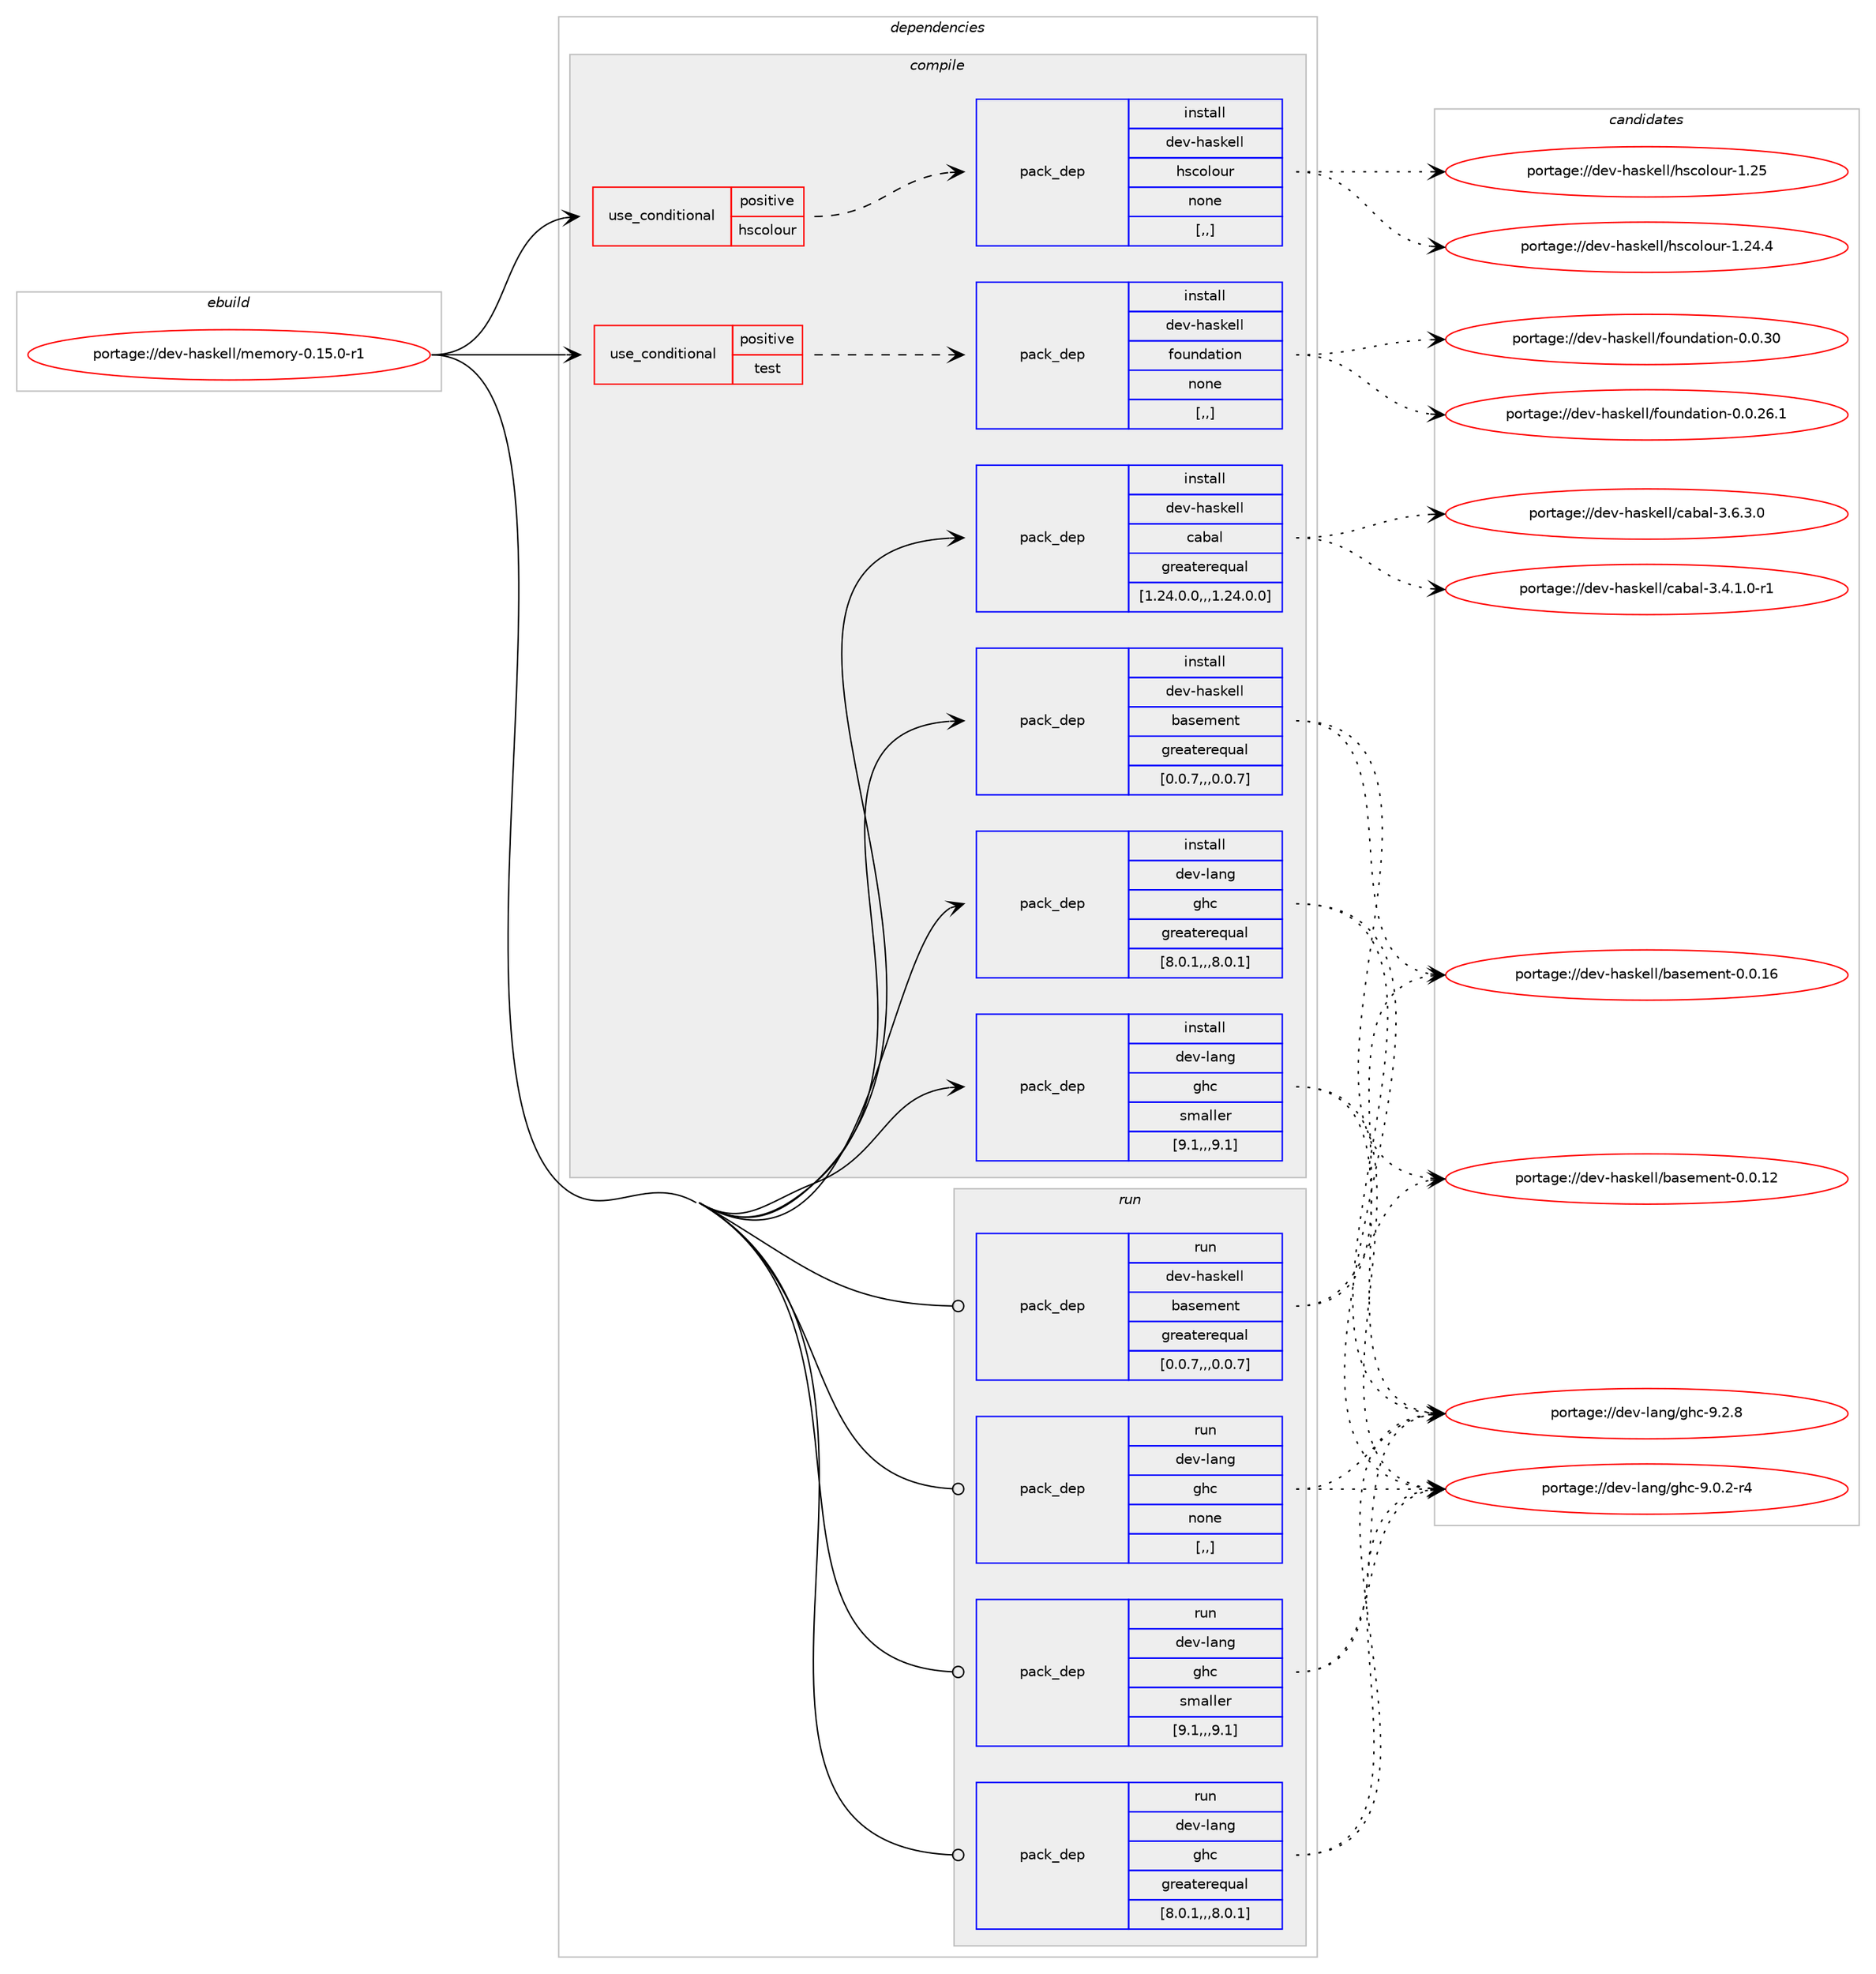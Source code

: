 digraph prolog {

# *************
# Graph options
# *************

newrank=true;
concentrate=true;
compound=true;
graph [rankdir=LR,fontname=Helvetica,fontsize=10,ranksep=1.5];#, ranksep=2.5, nodesep=0.2];
edge  [arrowhead=vee];
node  [fontname=Helvetica,fontsize=10];

# **********
# The ebuild
# **********

subgraph cluster_leftcol {
color=gray;
label=<<i>ebuild</i>>;
id [label="portage://dev-haskell/memory-0.15.0-r1", color=red, width=4, href="../dev-haskell/memory-0.15.0-r1.svg"];
}

# ****************
# The dependencies
# ****************

subgraph cluster_midcol {
color=gray;
label=<<i>dependencies</i>>;
subgraph cluster_compile {
fillcolor="#eeeeee";
style=filled;
label=<<i>compile</i>>;
subgraph cond20702 {
dependency84285 [label=<<TABLE BORDER="0" CELLBORDER="1" CELLSPACING="0" CELLPADDING="4"><TR><TD ROWSPAN="3" CELLPADDING="10">use_conditional</TD></TR><TR><TD>positive</TD></TR><TR><TD>hscolour</TD></TR></TABLE>>, shape=none, color=red];
subgraph pack62581 {
dependency84286 [label=<<TABLE BORDER="0" CELLBORDER="1" CELLSPACING="0" CELLPADDING="4" WIDTH="220"><TR><TD ROWSPAN="6" CELLPADDING="30">pack_dep</TD></TR><TR><TD WIDTH="110">install</TD></TR><TR><TD>dev-haskell</TD></TR><TR><TD>hscolour</TD></TR><TR><TD>none</TD></TR><TR><TD>[,,]</TD></TR></TABLE>>, shape=none, color=blue];
}
dependency84285:e -> dependency84286:w [weight=20,style="dashed",arrowhead="vee"];
}
id:e -> dependency84285:w [weight=20,style="solid",arrowhead="vee"];
subgraph cond20703 {
dependency84287 [label=<<TABLE BORDER="0" CELLBORDER="1" CELLSPACING="0" CELLPADDING="4"><TR><TD ROWSPAN="3" CELLPADDING="10">use_conditional</TD></TR><TR><TD>positive</TD></TR><TR><TD>test</TD></TR></TABLE>>, shape=none, color=red];
subgraph pack62582 {
dependency84288 [label=<<TABLE BORDER="0" CELLBORDER="1" CELLSPACING="0" CELLPADDING="4" WIDTH="220"><TR><TD ROWSPAN="6" CELLPADDING="30">pack_dep</TD></TR><TR><TD WIDTH="110">install</TD></TR><TR><TD>dev-haskell</TD></TR><TR><TD>foundation</TD></TR><TR><TD>none</TD></TR><TR><TD>[,,]</TD></TR></TABLE>>, shape=none, color=blue];
}
dependency84287:e -> dependency84288:w [weight=20,style="dashed",arrowhead="vee"];
}
id:e -> dependency84287:w [weight=20,style="solid",arrowhead="vee"];
subgraph pack62583 {
dependency84289 [label=<<TABLE BORDER="0" CELLBORDER="1" CELLSPACING="0" CELLPADDING="4" WIDTH="220"><TR><TD ROWSPAN="6" CELLPADDING="30">pack_dep</TD></TR><TR><TD WIDTH="110">install</TD></TR><TR><TD>dev-haskell</TD></TR><TR><TD>basement</TD></TR><TR><TD>greaterequal</TD></TR><TR><TD>[0.0.7,,,0.0.7]</TD></TR></TABLE>>, shape=none, color=blue];
}
id:e -> dependency84289:w [weight=20,style="solid",arrowhead="vee"];
subgraph pack62584 {
dependency84290 [label=<<TABLE BORDER="0" CELLBORDER="1" CELLSPACING="0" CELLPADDING="4" WIDTH="220"><TR><TD ROWSPAN="6" CELLPADDING="30">pack_dep</TD></TR><TR><TD WIDTH="110">install</TD></TR><TR><TD>dev-haskell</TD></TR><TR><TD>cabal</TD></TR><TR><TD>greaterequal</TD></TR><TR><TD>[1.24.0.0,,,1.24.0.0]</TD></TR></TABLE>>, shape=none, color=blue];
}
id:e -> dependency84290:w [weight=20,style="solid",arrowhead="vee"];
subgraph pack62585 {
dependency84291 [label=<<TABLE BORDER="0" CELLBORDER="1" CELLSPACING="0" CELLPADDING="4" WIDTH="220"><TR><TD ROWSPAN="6" CELLPADDING="30">pack_dep</TD></TR><TR><TD WIDTH="110">install</TD></TR><TR><TD>dev-lang</TD></TR><TR><TD>ghc</TD></TR><TR><TD>greaterequal</TD></TR><TR><TD>[8.0.1,,,8.0.1]</TD></TR></TABLE>>, shape=none, color=blue];
}
id:e -> dependency84291:w [weight=20,style="solid",arrowhead="vee"];
subgraph pack62586 {
dependency84292 [label=<<TABLE BORDER="0" CELLBORDER="1" CELLSPACING="0" CELLPADDING="4" WIDTH="220"><TR><TD ROWSPAN="6" CELLPADDING="30">pack_dep</TD></TR><TR><TD WIDTH="110">install</TD></TR><TR><TD>dev-lang</TD></TR><TR><TD>ghc</TD></TR><TR><TD>smaller</TD></TR><TR><TD>[9.1,,,9.1]</TD></TR></TABLE>>, shape=none, color=blue];
}
id:e -> dependency84292:w [weight=20,style="solid",arrowhead="vee"];
}
subgraph cluster_compileandrun {
fillcolor="#eeeeee";
style=filled;
label=<<i>compile and run</i>>;
}
subgraph cluster_run {
fillcolor="#eeeeee";
style=filled;
label=<<i>run</i>>;
subgraph pack62587 {
dependency84293 [label=<<TABLE BORDER="0" CELLBORDER="1" CELLSPACING="0" CELLPADDING="4" WIDTH="220"><TR><TD ROWSPAN="6" CELLPADDING="30">pack_dep</TD></TR><TR><TD WIDTH="110">run</TD></TR><TR><TD>dev-haskell</TD></TR><TR><TD>basement</TD></TR><TR><TD>greaterequal</TD></TR><TR><TD>[0.0.7,,,0.0.7]</TD></TR></TABLE>>, shape=none, color=blue];
}
id:e -> dependency84293:w [weight=20,style="solid",arrowhead="odot"];
subgraph pack62588 {
dependency84294 [label=<<TABLE BORDER="0" CELLBORDER="1" CELLSPACING="0" CELLPADDING="4" WIDTH="220"><TR><TD ROWSPAN="6" CELLPADDING="30">pack_dep</TD></TR><TR><TD WIDTH="110">run</TD></TR><TR><TD>dev-lang</TD></TR><TR><TD>ghc</TD></TR><TR><TD>greaterequal</TD></TR><TR><TD>[8.0.1,,,8.0.1]</TD></TR></TABLE>>, shape=none, color=blue];
}
id:e -> dependency84294:w [weight=20,style="solid",arrowhead="odot"];
subgraph pack62589 {
dependency84295 [label=<<TABLE BORDER="0" CELLBORDER="1" CELLSPACING="0" CELLPADDING="4" WIDTH="220"><TR><TD ROWSPAN="6" CELLPADDING="30">pack_dep</TD></TR><TR><TD WIDTH="110">run</TD></TR><TR><TD>dev-lang</TD></TR><TR><TD>ghc</TD></TR><TR><TD>none</TD></TR><TR><TD>[,,]</TD></TR></TABLE>>, shape=none, color=blue];
}
id:e -> dependency84295:w [weight=20,style="solid",arrowhead="odot"];
subgraph pack62590 {
dependency84296 [label=<<TABLE BORDER="0" CELLBORDER="1" CELLSPACING="0" CELLPADDING="4" WIDTH="220"><TR><TD ROWSPAN="6" CELLPADDING="30">pack_dep</TD></TR><TR><TD WIDTH="110">run</TD></TR><TR><TD>dev-lang</TD></TR><TR><TD>ghc</TD></TR><TR><TD>smaller</TD></TR><TR><TD>[9.1,,,9.1]</TD></TR></TABLE>>, shape=none, color=blue];
}
id:e -> dependency84296:w [weight=20,style="solid",arrowhead="odot"];
}
}

# **************
# The candidates
# **************

subgraph cluster_choices {
rank=same;
color=gray;
label=<<i>candidates</i>>;

subgraph choice62581 {
color=black;
nodesep=1;
choice100101118451049711510710110810847104115991111081111171144549465053 [label="portage://dev-haskell/hscolour-1.25", color=red, width=4,href="../dev-haskell/hscolour-1.25.svg"];
choice1001011184510497115107101108108471041159911110811111711445494650524652 [label="portage://dev-haskell/hscolour-1.24.4", color=red, width=4,href="../dev-haskell/hscolour-1.24.4.svg"];
dependency84286:e -> choice100101118451049711510710110810847104115991111081111171144549465053:w [style=dotted,weight="100"];
dependency84286:e -> choice1001011184510497115107101108108471041159911110811111711445494650524652:w [style=dotted,weight="100"];
}
subgraph choice62582 {
color=black;
nodesep=1;
choice1001011184510497115107101108108471021111171101009711610511111045484648465148 [label="portage://dev-haskell/foundation-0.0.30", color=red, width=4,href="../dev-haskell/foundation-0.0.30.svg"];
choice10010111845104971151071011081084710211111711010097116105111110454846484650544649 [label="portage://dev-haskell/foundation-0.0.26.1", color=red, width=4,href="../dev-haskell/foundation-0.0.26.1.svg"];
dependency84288:e -> choice1001011184510497115107101108108471021111171101009711610511111045484648465148:w [style=dotted,weight="100"];
dependency84288:e -> choice10010111845104971151071011081084710211111711010097116105111110454846484650544649:w [style=dotted,weight="100"];
}
subgraph choice62583 {
color=black;
nodesep=1;
choice100101118451049711510710110810847989711510110910111011645484648464954 [label="portage://dev-haskell/basement-0.0.16", color=red, width=4,href="../dev-haskell/basement-0.0.16.svg"];
choice100101118451049711510710110810847989711510110910111011645484648464950 [label="portage://dev-haskell/basement-0.0.12", color=red, width=4,href="../dev-haskell/basement-0.0.12.svg"];
dependency84289:e -> choice100101118451049711510710110810847989711510110910111011645484648464954:w [style=dotted,weight="100"];
dependency84289:e -> choice100101118451049711510710110810847989711510110910111011645484648464950:w [style=dotted,weight="100"];
}
subgraph choice62584 {
color=black;
nodesep=1;
choice100101118451049711510710110810847999798971084551465446514648 [label="portage://dev-haskell/cabal-3.6.3.0", color=red, width=4,href="../dev-haskell/cabal-3.6.3.0.svg"];
choice1001011184510497115107101108108479997989710845514652464946484511449 [label="portage://dev-haskell/cabal-3.4.1.0-r1", color=red, width=4,href="../dev-haskell/cabal-3.4.1.0-r1.svg"];
dependency84290:e -> choice100101118451049711510710110810847999798971084551465446514648:w [style=dotted,weight="100"];
dependency84290:e -> choice1001011184510497115107101108108479997989710845514652464946484511449:w [style=dotted,weight="100"];
}
subgraph choice62585 {
color=black;
nodesep=1;
choice10010111845108971101034710310499455746504656 [label="portage://dev-lang/ghc-9.2.8", color=red, width=4,href="../dev-lang/ghc-9.2.8.svg"];
choice100101118451089711010347103104994557464846504511452 [label="portage://dev-lang/ghc-9.0.2-r4", color=red, width=4,href="../dev-lang/ghc-9.0.2-r4.svg"];
dependency84291:e -> choice10010111845108971101034710310499455746504656:w [style=dotted,weight="100"];
dependency84291:e -> choice100101118451089711010347103104994557464846504511452:w [style=dotted,weight="100"];
}
subgraph choice62586 {
color=black;
nodesep=1;
choice10010111845108971101034710310499455746504656 [label="portage://dev-lang/ghc-9.2.8", color=red, width=4,href="../dev-lang/ghc-9.2.8.svg"];
choice100101118451089711010347103104994557464846504511452 [label="portage://dev-lang/ghc-9.0.2-r4", color=red, width=4,href="../dev-lang/ghc-9.0.2-r4.svg"];
dependency84292:e -> choice10010111845108971101034710310499455746504656:w [style=dotted,weight="100"];
dependency84292:e -> choice100101118451089711010347103104994557464846504511452:w [style=dotted,weight="100"];
}
subgraph choice62587 {
color=black;
nodesep=1;
choice100101118451049711510710110810847989711510110910111011645484648464954 [label="portage://dev-haskell/basement-0.0.16", color=red, width=4,href="../dev-haskell/basement-0.0.16.svg"];
choice100101118451049711510710110810847989711510110910111011645484648464950 [label="portage://dev-haskell/basement-0.0.12", color=red, width=4,href="../dev-haskell/basement-0.0.12.svg"];
dependency84293:e -> choice100101118451049711510710110810847989711510110910111011645484648464954:w [style=dotted,weight="100"];
dependency84293:e -> choice100101118451049711510710110810847989711510110910111011645484648464950:w [style=dotted,weight="100"];
}
subgraph choice62588 {
color=black;
nodesep=1;
choice10010111845108971101034710310499455746504656 [label="portage://dev-lang/ghc-9.2.8", color=red, width=4,href="../dev-lang/ghc-9.2.8.svg"];
choice100101118451089711010347103104994557464846504511452 [label="portage://dev-lang/ghc-9.0.2-r4", color=red, width=4,href="../dev-lang/ghc-9.0.2-r4.svg"];
dependency84294:e -> choice10010111845108971101034710310499455746504656:w [style=dotted,weight="100"];
dependency84294:e -> choice100101118451089711010347103104994557464846504511452:w [style=dotted,weight="100"];
}
subgraph choice62589 {
color=black;
nodesep=1;
choice10010111845108971101034710310499455746504656 [label="portage://dev-lang/ghc-9.2.8", color=red, width=4,href="../dev-lang/ghc-9.2.8.svg"];
choice100101118451089711010347103104994557464846504511452 [label="portage://dev-lang/ghc-9.0.2-r4", color=red, width=4,href="../dev-lang/ghc-9.0.2-r4.svg"];
dependency84295:e -> choice10010111845108971101034710310499455746504656:w [style=dotted,weight="100"];
dependency84295:e -> choice100101118451089711010347103104994557464846504511452:w [style=dotted,weight="100"];
}
subgraph choice62590 {
color=black;
nodesep=1;
choice10010111845108971101034710310499455746504656 [label="portage://dev-lang/ghc-9.2.8", color=red, width=4,href="../dev-lang/ghc-9.2.8.svg"];
choice100101118451089711010347103104994557464846504511452 [label="portage://dev-lang/ghc-9.0.2-r4", color=red, width=4,href="../dev-lang/ghc-9.0.2-r4.svg"];
dependency84296:e -> choice10010111845108971101034710310499455746504656:w [style=dotted,weight="100"];
dependency84296:e -> choice100101118451089711010347103104994557464846504511452:w [style=dotted,weight="100"];
}
}

}
